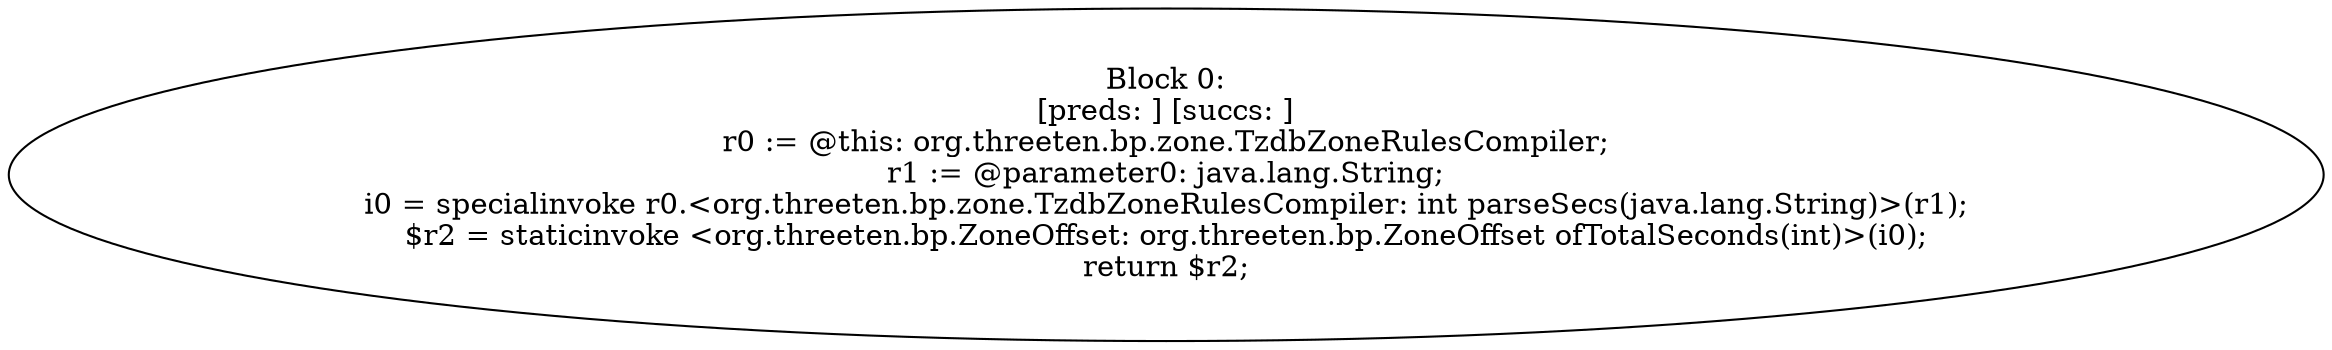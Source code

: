 digraph "unitGraph" {
    "Block 0:
[preds: ] [succs: ]
r0 := @this: org.threeten.bp.zone.TzdbZoneRulesCompiler;
r1 := @parameter0: java.lang.String;
i0 = specialinvoke r0.<org.threeten.bp.zone.TzdbZoneRulesCompiler: int parseSecs(java.lang.String)>(r1);
$r2 = staticinvoke <org.threeten.bp.ZoneOffset: org.threeten.bp.ZoneOffset ofTotalSeconds(int)>(i0);
return $r2;
"
}

